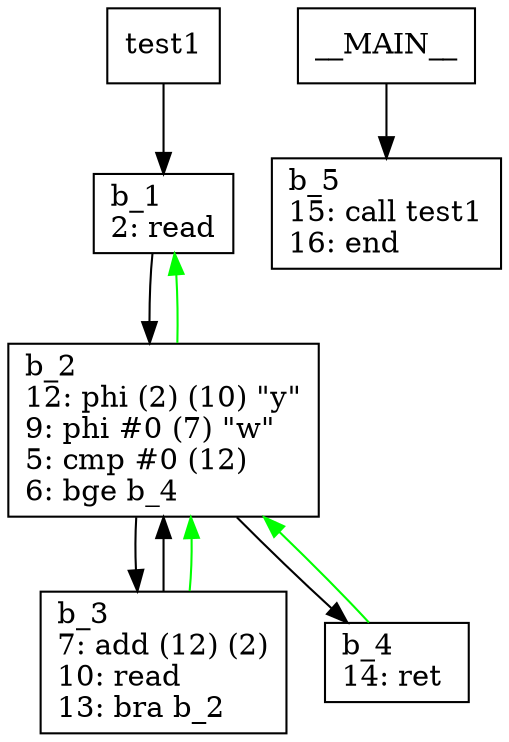 digraph Computation {
node [shape=box];
test1 -> b_1;
b_1 [label="b_1\l2: read\l"]
b_1 -> b_2;
b_2 [label="b_2\l12: phi (2) (10) \"y\"\l9: phi #0 (7) \"w\"\l5: cmp #0 (12)\l6: bge b_4\l"]
b_2 -> b_3;
b_3 [label="b_3\l7: add (12) (2)\l10: read\l13: bra b_2\l"]
b_3 -> b_2;
b_3 -> b_2[color="green"];
b_2 -> b_4;
b_4 [label="b_4\l14: ret \l"]
b_4 -> b_2[color="green"];
b_2 -> b_1[color="green"];
__MAIN__ -> b_5;
b_5 [label="b_5\l15: call test1\l16: end\l"]
}
